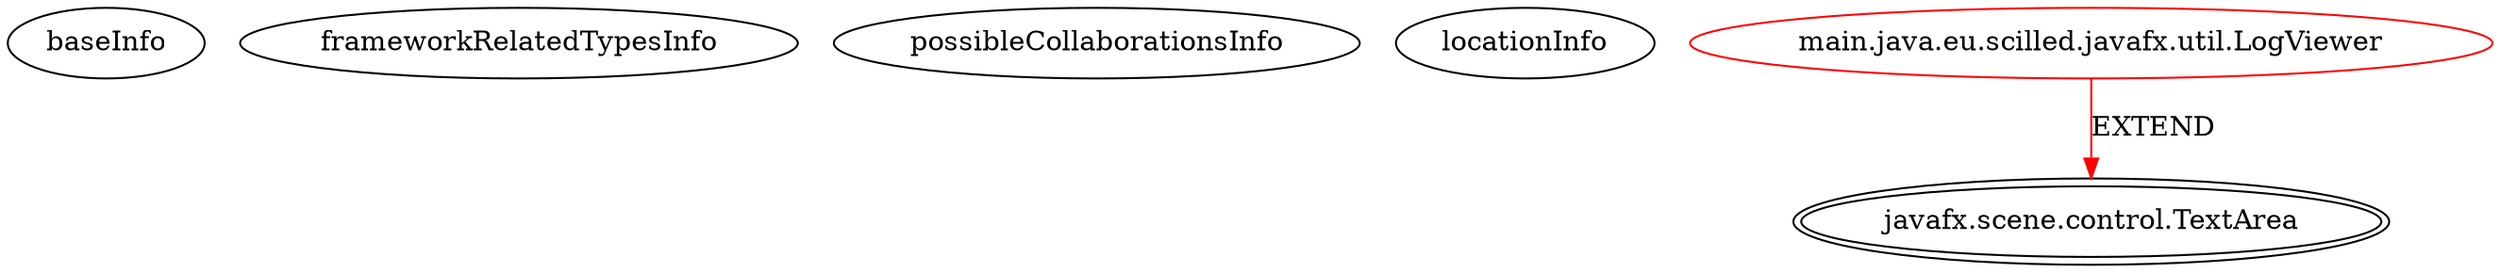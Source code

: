digraph {
baseInfo[graphId=894,category="extension_graph",isAnonymous=false,possibleRelation=false]
frameworkRelatedTypesInfo[0="javafx.scene.control.TextArea"]
possibleCollaborationsInfo[]
locationInfo[projectName="Mareck-playground",filePath="/Mareck-playground/playground-master/javafx2/src/main/java/eu/scilled/javafx/util/LogViewer.java",contextSignature="LogViewer",graphId="894"]
0[label="main.java.eu.scilled.javafx.util.LogViewer",vertexType="ROOT_CLIENT_CLASS_DECLARATION",isFrameworkType=false,color=red]
1[label="javafx.scene.control.TextArea",vertexType="FRAMEWORK_CLASS_TYPE",isFrameworkType=true,peripheries=2]
0->1[label="EXTEND",color=red]
}
